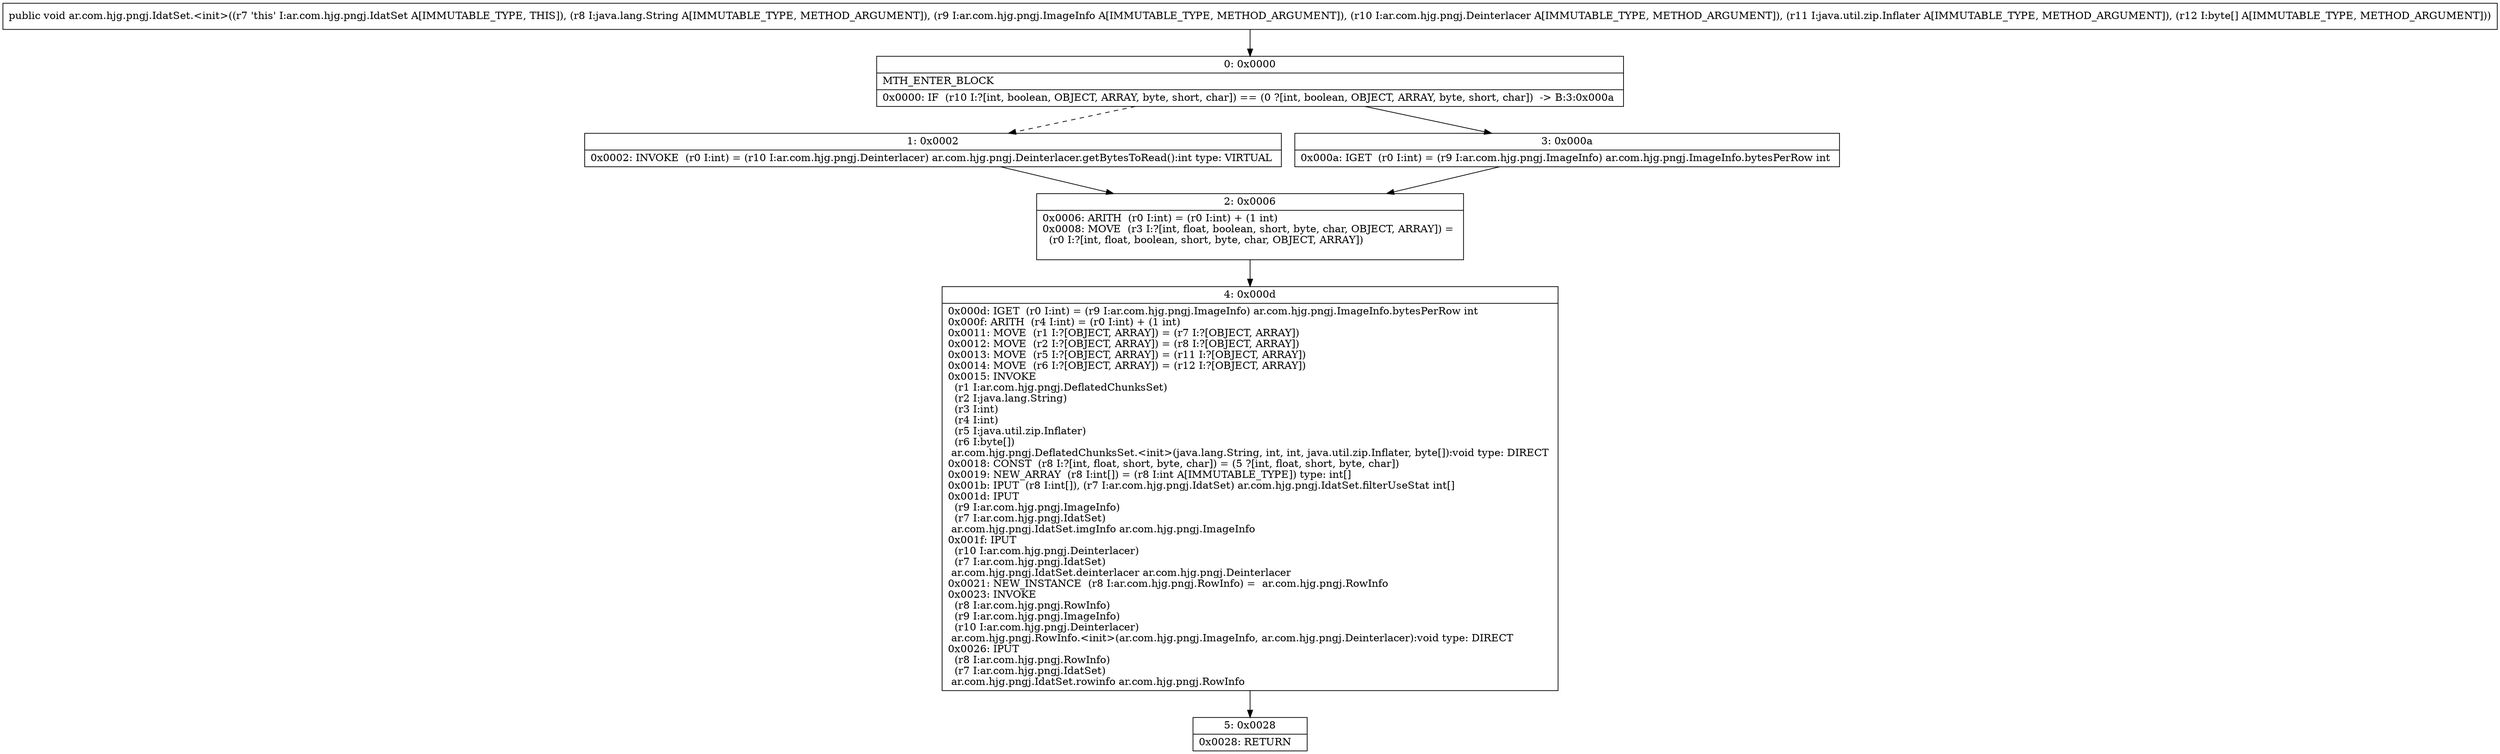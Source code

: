 digraph "CFG forar.com.hjg.pngj.IdatSet.\<init\>(Ljava\/lang\/String;Lar\/com\/hjg\/pngj\/ImageInfo;Lar\/com\/hjg\/pngj\/Deinterlacer;Ljava\/util\/zip\/Inflater;[B)V" {
Node_0 [shape=record,label="{0\:\ 0x0000|MTH_ENTER_BLOCK\l|0x0000: IF  (r10 I:?[int, boolean, OBJECT, ARRAY, byte, short, char]) == (0 ?[int, boolean, OBJECT, ARRAY, byte, short, char])  \-\> B:3:0x000a \l}"];
Node_1 [shape=record,label="{1\:\ 0x0002|0x0002: INVOKE  (r0 I:int) = (r10 I:ar.com.hjg.pngj.Deinterlacer) ar.com.hjg.pngj.Deinterlacer.getBytesToRead():int type: VIRTUAL \l}"];
Node_2 [shape=record,label="{2\:\ 0x0006|0x0006: ARITH  (r0 I:int) = (r0 I:int) + (1 int) \l0x0008: MOVE  (r3 I:?[int, float, boolean, short, byte, char, OBJECT, ARRAY]) = \l  (r0 I:?[int, float, boolean, short, byte, char, OBJECT, ARRAY])\l \l}"];
Node_3 [shape=record,label="{3\:\ 0x000a|0x000a: IGET  (r0 I:int) = (r9 I:ar.com.hjg.pngj.ImageInfo) ar.com.hjg.pngj.ImageInfo.bytesPerRow int \l}"];
Node_4 [shape=record,label="{4\:\ 0x000d|0x000d: IGET  (r0 I:int) = (r9 I:ar.com.hjg.pngj.ImageInfo) ar.com.hjg.pngj.ImageInfo.bytesPerRow int \l0x000f: ARITH  (r4 I:int) = (r0 I:int) + (1 int) \l0x0011: MOVE  (r1 I:?[OBJECT, ARRAY]) = (r7 I:?[OBJECT, ARRAY]) \l0x0012: MOVE  (r2 I:?[OBJECT, ARRAY]) = (r8 I:?[OBJECT, ARRAY]) \l0x0013: MOVE  (r5 I:?[OBJECT, ARRAY]) = (r11 I:?[OBJECT, ARRAY]) \l0x0014: MOVE  (r6 I:?[OBJECT, ARRAY]) = (r12 I:?[OBJECT, ARRAY]) \l0x0015: INVOKE  \l  (r1 I:ar.com.hjg.pngj.DeflatedChunksSet)\l  (r2 I:java.lang.String)\l  (r3 I:int)\l  (r4 I:int)\l  (r5 I:java.util.zip.Inflater)\l  (r6 I:byte[])\l ar.com.hjg.pngj.DeflatedChunksSet.\<init\>(java.lang.String, int, int, java.util.zip.Inflater, byte[]):void type: DIRECT \l0x0018: CONST  (r8 I:?[int, float, short, byte, char]) = (5 ?[int, float, short, byte, char]) \l0x0019: NEW_ARRAY  (r8 I:int[]) = (r8 I:int A[IMMUTABLE_TYPE]) type: int[] \l0x001b: IPUT  (r8 I:int[]), (r7 I:ar.com.hjg.pngj.IdatSet) ar.com.hjg.pngj.IdatSet.filterUseStat int[] \l0x001d: IPUT  \l  (r9 I:ar.com.hjg.pngj.ImageInfo)\l  (r7 I:ar.com.hjg.pngj.IdatSet)\l ar.com.hjg.pngj.IdatSet.imgInfo ar.com.hjg.pngj.ImageInfo \l0x001f: IPUT  \l  (r10 I:ar.com.hjg.pngj.Deinterlacer)\l  (r7 I:ar.com.hjg.pngj.IdatSet)\l ar.com.hjg.pngj.IdatSet.deinterlacer ar.com.hjg.pngj.Deinterlacer \l0x0021: NEW_INSTANCE  (r8 I:ar.com.hjg.pngj.RowInfo) =  ar.com.hjg.pngj.RowInfo \l0x0023: INVOKE  \l  (r8 I:ar.com.hjg.pngj.RowInfo)\l  (r9 I:ar.com.hjg.pngj.ImageInfo)\l  (r10 I:ar.com.hjg.pngj.Deinterlacer)\l ar.com.hjg.pngj.RowInfo.\<init\>(ar.com.hjg.pngj.ImageInfo, ar.com.hjg.pngj.Deinterlacer):void type: DIRECT \l0x0026: IPUT  \l  (r8 I:ar.com.hjg.pngj.RowInfo)\l  (r7 I:ar.com.hjg.pngj.IdatSet)\l ar.com.hjg.pngj.IdatSet.rowinfo ar.com.hjg.pngj.RowInfo \l}"];
Node_5 [shape=record,label="{5\:\ 0x0028|0x0028: RETURN   \l}"];
MethodNode[shape=record,label="{public void ar.com.hjg.pngj.IdatSet.\<init\>((r7 'this' I:ar.com.hjg.pngj.IdatSet A[IMMUTABLE_TYPE, THIS]), (r8 I:java.lang.String A[IMMUTABLE_TYPE, METHOD_ARGUMENT]), (r9 I:ar.com.hjg.pngj.ImageInfo A[IMMUTABLE_TYPE, METHOD_ARGUMENT]), (r10 I:ar.com.hjg.pngj.Deinterlacer A[IMMUTABLE_TYPE, METHOD_ARGUMENT]), (r11 I:java.util.zip.Inflater A[IMMUTABLE_TYPE, METHOD_ARGUMENT]), (r12 I:byte[] A[IMMUTABLE_TYPE, METHOD_ARGUMENT])) }"];
MethodNode -> Node_0;
Node_0 -> Node_1[style=dashed];
Node_0 -> Node_3;
Node_1 -> Node_2;
Node_2 -> Node_4;
Node_3 -> Node_2;
Node_4 -> Node_5;
}

